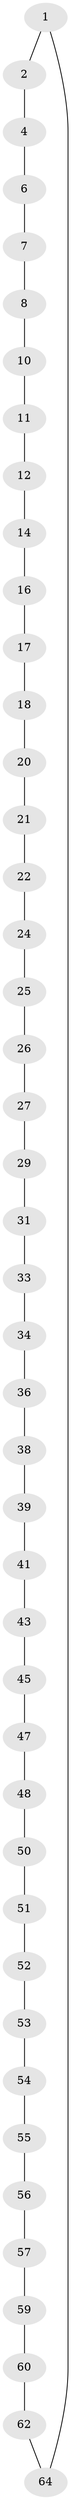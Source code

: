 // Generated by graph-tools (version 1.1) at 2025/24/03/03/25 07:24:20]
// undirected, 44 vertices, 44 edges
graph export_dot {
graph [start="1"]
  node [color=gray90,style=filled];
  1;
  2 [super="+3"];
  4 [super="+5"];
  6;
  7;
  8 [super="+9"];
  10;
  11;
  12 [super="+13"];
  14 [super="+15"];
  16;
  17;
  18 [super="+19"];
  20;
  21;
  22 [super="+23"];
  24;
  25;
  26;
  27 [super="+28"];
  29 [super="+30"];
  31 [super="+32"];
  33;
  34 [super="+35"];
  36 [super="+37"];
  38;
  39 [super="+40"];
  41 [super="+42"];
  43 [super="+44"];
  45 [super="+46"];
  47;
  48 [super="+49"];
  50;
  51;
  52;
  53;
  54;
  55;
  56;
  57 [super="+58"];
  59;
  60 [super="+61"];
  62 [super="+63"];
  64;
  1 -- 2;
  1 -- 64;
  2 -- 4;
  4 -- 6;
  6 -- 7;
  7 -- 8;
  8 -- 10;
  10 -- 11;
  11 -- 12;
  12 -- 14;
  14 -- 16;
  16 -- 17;
  17 -- 18;
  18 -- 20;
  20 -- 21;
  21 -- 22;
  22 -- 24;
  24 -- 25;
  25 -- 26;
  26 -- 27;
  27 -- 29;
  29 -- 31;
  31 -- 33;
  33 -- 34;
  34 -- 36;
  36 -- 38;
  38 -- 39;
  39 -- 41;
  41 -- 43;
  43 -- 45;
  45 -- 47;
  47 -- 48;
  48 -- 50;
  50 -- 51;
  51 -- 52;
  52 -- 53;
  53 -- 54;
  54 -- 55;
  55 -- 56;
  56 -- 57;
  57 -- 59;
  59 -- 60;
  60 -- 62;
  62 -- 64;
}
